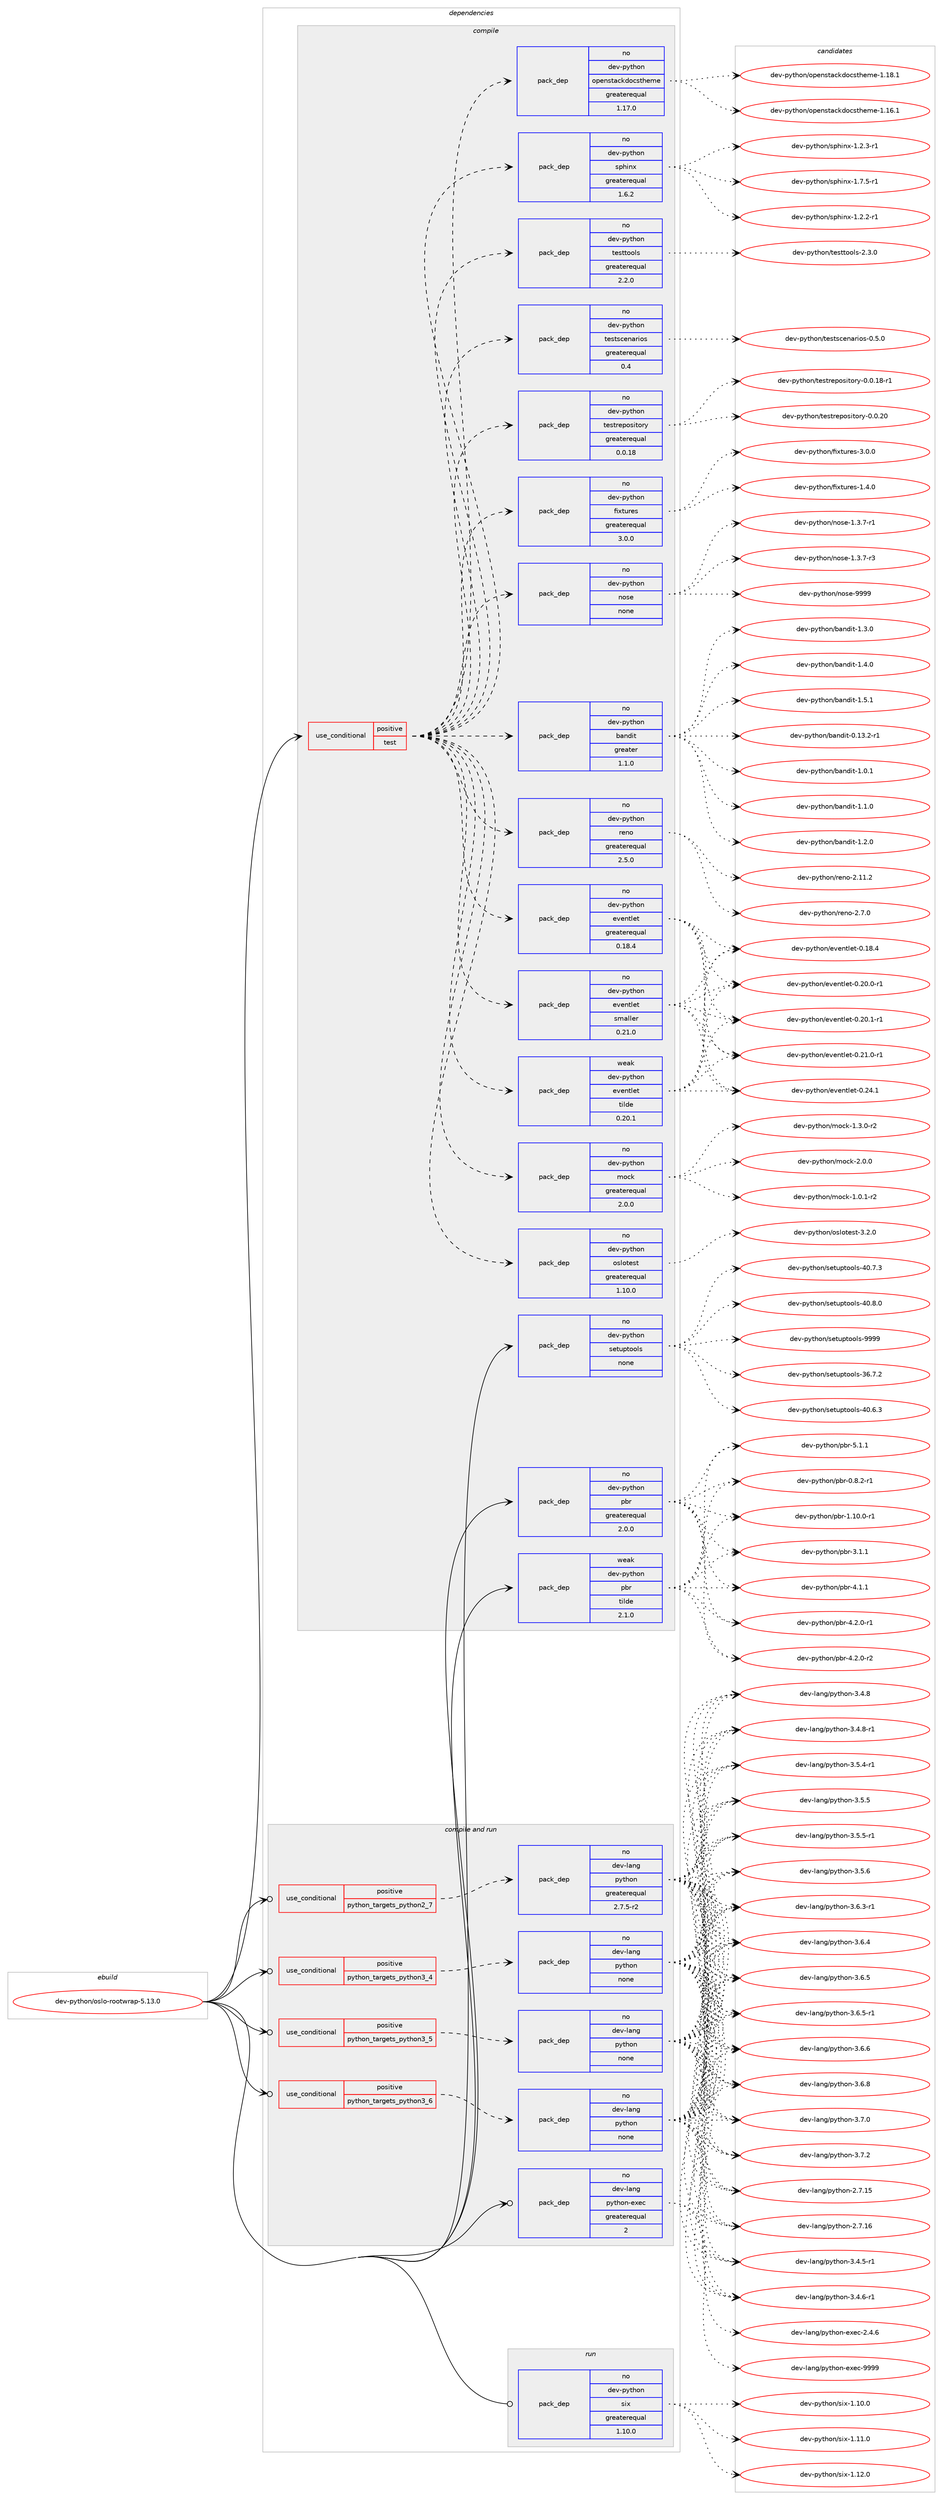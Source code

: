 digraph prolog {

# *************
# Graph options
# *************

newrank=true;
concentrate=true;
compound=true;
graph [rankdir=LR,fontname=Helvetica,fontsize=10,ranksep=1.5];#, ranksep=2.5, nodesep=0.2];
edge  [arrowhead=vee];
node  [fontname=Helvetica,fontsize=10];

# **********
# The ebuild
# **********

subgraph cluster_leftcol {
color=gray;
rank=same;
label=<<i>ebuild</i>>;
id [label="dev-python/oslo-rootwrap-5.13.0", color=red, width=4, href="../dev-python/oslo-rootwrap-5.13.0.svg"];
}

# ****************
# The dependencies
# ****************

subgraph cluster_midcol {
color=gray;
label=<<i>dependencies</i>>;
subgraph cluster_compile {
fillcolor="#eeeeee";
style=filled;
label=<<i>compile</i>>;
subgraph cond378774 {
dependency1423184 [label=<<TABLE BORDER="0" CELLBORDER="1" CELLSPACING="0" CELLPADDING="4"><TR><TD ROWSPAN="3" CELLPADDING="10">use_conditional</TD></TR><TR><TD>positive</TD></TR><TR><TD>test</TD></TR></TABLE>>, shape=none, color=red];
subgraph pack1021131 {
dependency1423185 [label=<<TABLE BORDER="0" CELLBORDER="1" CELLSPACING="0" CELLPADDING="4" WIDTH="220"><TR><TD ROWSPAN="6" CELLPADDING="30">pack_dep</TD></TR><TR><TD WIDTH="110">no</TD></TR><TR><TD>dev-python</TD></TR><TR><TD>fixtures</TD></TR><TR><TD>greaterequal</TD></TR><TR><TD>3.0.0</TD></TR></TABLE>>, shape=none, color=blue];
}
dependency1423184:e -> dependency1423185:w [weight=20,style="dashed",arrowhead="vee"];
subgraph pack1021132 {
dependency1423186 [label=<<TABLE BORDER="0" CELLBORDER="1" CELLSPACING="0" CELLPADDING="4" WIDTH="220"><TR><TD ROWSPAN="6" CELLPADDING="30">pack_dep</TD></TR><TR><TD WIDTH="110">no</TD></TR><TR><TD>dev-python</TD></TR><TR><TD>testrepository</TD></TR><TR><TD>greaterequal</TD></TR><TR><TD>0.0.18</TD></TR></TABLE>>, shape=none, color=blue];
}
dependency1423184:e -> dependency1423186:w [weight=20,style="dashed",arrowhead="vee"];
subgraph pack1021133 {
dependency1423187 [label=<<TABLE BORDER="0" CELLBORDER="1" CELLSPACING="0" CELLPADDING="4" WIDTH="220"><TR><TD ROWSPAN="6" CELLPADDING="30">pack_dep</TD></TR><TR><TD WIDTH="110">no</TD></TR><TR><TD>dev-python</TD></TR><TR><TD>testscenarios</TD></TR><TR><TD>greaterequal</TD></TR><TR><TD>0.4</TD></TR></TABLE>>, shape=none, color=blue];
}
dependency1423184:e -> dependency1423187:w [weight=20,style="dashed",arrowhead="vee"];
subgraph pack1021134 {
dependency1423188 [label=<<TABLE BORDER="0" CELLBORDER="1" CELLSPACING="0" CELLPADDING="4" WIDTH="220"><TR><TD ROWSPAN="6" CELLPADDING="30">pack_dep</TD></TR><TR><TD WIDTH="110">no</TD></TR><TR><TD>dev-python</TD></TR><TR><TD>testtools</TD></TR><TR><TD>greaterequal</TD></TR><TR><TD>2.2.0</TD></TR></TABLE>>, shape=none, color=blue];
}
dependency1423184:e -> dependency1423188:w [weight=20,style="dashed",arrowhead="vee"];
subgraph pack1021135 {
dependency1423189 [label=<<TABLE BORDER="0" CELLBORDER="1" CELLSPACING="0" CELLPADDING="4" WIDTH="220"><TR><TD ROWSPAN="6" CELLPADDING="30">pack_dep</TD></TR><TR><TD WIDTH="110">no</TD></TR><TR><TD>dev-python</TD></TR><TR><TD>sphinx</TD></TR><TR><TD>greaterequal</TD></TR><TR><TD>1.6.2</TD></TR></TABLE>>, shape=none, color=blue];
}
dependency1423184:e -> dependency1423189:w [weight=20,style="dashed",arrowhead="vee"];
subgraph pack1021136 {
dependency1423190 [label=<<TABLE BORDER="0" CELLBORDER="1" CELLSPACING="0" CELLPADDING="4" WIDTH="220"><TR><TD ROWSPAN="6" CELLPADDING="30">pack_dep</TD></TR><TR><TD WIDTH="110">no</TD></TR><TR><TD>dev-python</TD></TR><TR><TD>openstackdocstheme</TD></TR><TR><TD>greaterequal</TD></TR><TR><TD>1.17.0</TD></TR></TABLE>>, shape=none, color=blue];
}
dependency1423184:e -> dependency1423190:w [weight=20,style="dashed",arrowhead="vee"];
subgraph pack1021137 {
dependency1423191 [label=<<TABLE BORDER="0" CELLBORDER="1" CELLSPACING="0" CELLPADDING="4" WIDTH="220"><TR><TD ROWSPAN="6" CELLPADDING="30">pack_dep</TD></TR><TR><TD WIDTH="110">no</TD></TR><TR><TD>dev-python</TD></TR><TR><TD>oslotest</TD></TR><TR><TD>greaterequal</TD></TR><TR><TD>1.10.0</TD></TR></TABLE>>, shape=none, color=blue];
}
dependency1423184:e -> dependency1423191:w [weight=20,style="dashed",arrowhead="vee"];
subgraph pack1021138 {
dependency1423192 [label=<<TABLE BORDER="0" CELLBORDER="1" CELLSPACING="0" CELLPADDING="4" WIDTH="220"><TR><TD ROWSPAN="6" CELLPADDING="30">pack_dep</TD></TR><TR><TD WIDTH="110">no</TD></TR><TR><TD>dev-python</TD></TR><TR><TD>mock</TD></TR><TR><TD>greaterequal</TD></TR><TR><TD>2.0.0</TD></TR></TABLE>>, shape=none, color=blue];
}
dependency1423184:e -> dependency1423192:w [weight=20,style="dashed",arrowhead="vee"];
subgraph pack1021139 {
dependency1423193 [label=<<TABLE BORDER="0" CELLBORDER="1" CELLSPACING="0" CELLPADDING="4" WIDTH="220"><TR><TD ROWSPAN="6" CELLPADDING="30">pack_dep</TD></TR><TR><TD WIDTH="110">no</TD></TR><TR><TD>dev-python</TD></TR><TR><TD>eventlet</TD></TR><TR><TD>greaterequal</TD></TR><TR><TD>0.18.4</TD></TR></TABLE>>, shape=none, color=blue];
}
dependency1423184:e -> dependency1423193:w [weight=20,style="dashed",arrowhead="vee"];
subgraph pack1021140 {
dependency1423194 [label=<<TABLE BORDER="0" CELLBORDER="1" CELLSPACING="0" CELLPADDING="4" WIDTH="220"><TR><TD ROWSPAN="6" CELLPADDING="30">pack_dep</TD></TR><TR><TD WIDTH="110">weak</TD></TR><TR><TD>dev-python</TD></TR><TR><TD>eventlet</TD></TR><TR><TD>tilde</TD></TR><TR><TD>0.20.1</TD></TR></TABLE>>, shape=none, color=blue];
}
dependency1423184:e -> dependency1423194:w [weight=20,style="dashed",arrowhead="vee"];
subgraph pack1021141 {
dependency1423195 [label=<<TABLE BORDER="0" CELLBORDER="1" CELLSPACING="0" CELLPADDING="4" WIDTH="220"><TR><TD ROWSPAN="6" CELLPADDING="30">pack_dep</TD></TR><TR><TD WIDTH="110">no</TD></TR><TR><TD>dev-python</TD></TR><TR><TD>eventlet</TD></TR><TR><TD>smaller</TD></TR><TR><TD>0.21.0</TD></TR></TABLE>>, shape=none, color=blue];
}
dependency1423184:e -> dependency1423195:w [weight=20,style="dashed",arrowhead="vee"];
subgraph pack1021142 {
dependency1423196 [label=<<TABLE BORDER="0" CELLBORDER="1" CELLSPACING="0" CELLPADDING="4" WIDTH="220"><TR><TD ROWSPAN="6" CELLPADDING="30">pack_dep</TD></TR><TR><TD WIDTH="110">no</TD></TR><TR><TD>dev-python</TD></TR><TR><TD>reno</TD></TR><TR><TD>greaterequal</TD></TR><TR><TD>2.5.0</TD></TR></TABLE>>, shape=none, color=blue];
}
dependency1423184:e -> dependency1423196:w [weight=20,style="dashed",arrowhead="vee"];
subgraph pack1021143 {
dependency1423197 [label=<<TABLE BORDER="0" CELLBORDER="1" CELLSPACING="0" CELLPADDING="4" WIDTH="220"><TR><TD ROWSPAN="6" CELLPADDING="30">pack_dep</TD></TR><TR><TD WIDTH="110">no</TD></TR><TR><TD>dev-python</TD></TR><TR><TD>bandit</TD></TR><TR><TD>greater</TD></TR><TR><TD>1.1.0</TD></TR></TABLE>>, shape=none, color=blue];
}
dependency1423184:e -> dependency1423197:w [weight=20,style="dashed",arrowhead="vee"];
subgraph pack1021144 {
dependency1423198 [label=<<TABLE BORDER="0" CELLBORDER="1" CELLSPACING="0" CELLPADDING="4" WIDTH="220"><TR><TD ROWSPAN="6" CELLPADDING="30">pack_dep</TD></TR><TR><TD WIDTH="110">no</TD></TR><TR><TD>dev-python</TD></TR><TR><TD>nose</TD></TR><TR><TD>none</TD></TR><TR><TD></TD></TR></TABLE>>, shape=none, color=blue];
}
dependency1423184:e -> dependency1423198:w [weight=20,style="dashed",arrowhead="vee"];
}
id:e -> dependency1423184:w [weight=20,style="solid",arrowhead="vee"];
subgraph pack1021145 {
dependency1423199 [label=<<TABLE BORDER="0" CELLBORDER="1" CELLSPACING="0" CELLPADDING="4" WIDTH="220"><TR><TD ROWSPAN="6" CELLPADDING="30">pack_dep</TD></TR><TR><TD WIDTH="110">no</TD></TR><TR><TD>dev-python</TD></TR><TR><TD>pbr</TD></TR><TR><TD>greaterequal</TD></TR><TR><TD>2.0.0</TD></TR></TABLE>>, shape=none, color=blue];
}
id:e -> dependency1423199:w [weight=20,style="solid",arrowhead="vee"];
subgraph pack1021146 {
dependency1423200 [label=<<TABLE BORDER="0" CELLBORDER="1" CELLSPACING="0" CELLPADDING="4" WIDTH="220"><TR><TD ROWSPAN="6" CELLPADDING="30">pack_dep</TD></TR><TR><TD WIDTH="110">no</TD></TR><TR><TD>dev-python</TD></TR><TR><TD>setuptools</TD></TR><TR><TD>none</TD></TR><TR><TD></TD></TR></TABLE>>, shape=none, color=blue];
}
id:e -> dependency1423200:w [weight=20,style="solid",arrowhead="vee"];
subgraph pack1021147 {
dependency1423201 [label=<<TABLE BORDER="0" CELLBORDER="1" CELLSPACING="0" CELLPADDING="4" WIDTH="220"><TR><TD ROWSPAN="6" CELLPADDING="30">pack_dep</TD></TR><TR><TD WIDTH="110">weak</TD></TR><TR><TD>dev-python</TD></TR><TR><TD>pbr</TD></TR><TR><TD>tilde</TD></TR><TR><TD>2.1.0</TD></TR></TABLE>>, shape=none, color=blue];
}
id:e -> dependency1423201:w [weight=20,style="solid",arrowhead="vee"];
}
subgraph cluster_compileandrun {
fillcolor="#eeeeee";
style=filled;
label=<<i>compile and run</i>>;
subgraph cond378775 {
dependency1423202 [label=<<TABLE BORDER="0" CELLBORDER="1" CELLSPACING="0" CELLPADDING="4"><TR><TD ROWSPAN="3" CELLPADDING="10">use_conditional</TD></TR><TR><TD>positive</TD></TR><TR><TD>python_targets_python2_7</TD></TR></TABLE>>, shape=none, color=red];
subgraph pack1021148 {
dependency1423203 [label=<<TABLE BORDER="0" CELLBORDER="1" CELLSPACING="0" CELLPADDING="4" WIDTH="220"><TR><TD ROWSPAN="6" CELLPADDING="30">pack_dep</TD></TR><TR><TD WIDTH="110">no</TD></TR><TR><TD>dev-lang</TD></TR><TR><TD>python</TD></TR><TR><TD>greaterequal</TD></TR><TR><TD>2.7.5-r2</TD></TR></TABLE>>, shape=none, color=blue];
}
dependency1423202:e -> dependency1423203:w [weight=20,style="dashed",arrowhead="vee"];
}
id:e -> dependency1423202:w [weight=20,style="solid",arrowhead="odotvee"];
subgraph cond378776 {
dependency1423204 [label=<<TABLE BORDER="0" CELLBORDER="1" CELLSPACING="0" CELLPADDING="4"><TR><TD ROWSPAN="3" CELLPADDING="10">use_conditional</TD></TR><TR><TD>positive</TD></TR><TR><TD>python_targets_python3_4</TD></TR></TABLE>>, shape=none, color=red];
subgraph pack1021149 {
dependency1423205 [label=<<TABLE BORDER="0" CELLBORDER="1" CELLSPACING="0" CELLPADDING="4" WIDTH="220"><TR><TD ROWSPAN="6" CELLPADDING="30">pack_dep</TD></TR><TR><TD WIDTH="110">no</TD></TR><TR><TD>dev-lang</TD></TR><TR><TD>python</TD></TR><TR><TD>none</TD></TR><TR><TD></TD></TR></TABLE>>, shape=none, color=blue];
}
dependency1423204:e -> dependency1423205:w [weight=20,style="dashed",arrowhead="vee"];
}
id:e -> dependency1423204:w [weight=20,style="solid",arrowhead="odotvee"];
subgraph cond378777 {
dependency1423206 [label=<<TABLE BORDER="0" CELLBORDER="1" CELLSPACING="0" CELLPADDING="4"><TR><TD ROWSPAN="3" CELLPADDING="10">use_conditional</TD></TR><TR><TD>positive</TD></TR><TR><TD>python_targets_python3_5</TD></TR></TABLE>>, shape=none, color=red];
subgraph pack1021150 {
dependency1423207 [label=<<TABLE BORDER="0" CELLBORDER="1" CELLSPACING="0" CELLPADDING="4" WIDTH="220"><TR><TD ROWSPAN="6" CELLPADDING="30">pack_dep</TD></TR><TR><TD WIDTH="110">no</TD></TR><TR><TD>dev-lang</TD></TR><TR><TD>python</TD></TR><TR><TD>none</TD></TR><TR><TD></TD></TR></TABLE>>, shape=none, color=blue];
}
dependency1423206:e -> dependency1423207:w [weight=20,style="dashed",arrowhead="vee"];
}
id:e -> dependency1423206:w [weight=20,style="solid",arrowhead="odotvee"];
subgraph cond378778 {
dependency1423208 [label=<<TABLE BORDER="0" CELLBORDER="1" CELLSPACING="0" CELLPADDING="4"><TR><TD ROWSPAN="3" CELLPADDING="10">use_conditional</TD></TR><TR><TD>positive</TD></TR><TR><TD>python_targets_python3_6</TD></TR></TABLE>>, shape=none, color=red];
subgraph pack1021151 {
dependency1423209 [label=<<TABLE BORDER="0" CELLBORDER="1" CELLSPACING="0" CELLPADDING="4" WIDTH="220"><TR><TD ROWSPAN="6" CELLPADDING="30">pack_dep</TD></TR><TR><TD WIDTH="110">no</TD></TR><TR><TD>dev-lang</TD></TR><TR><TD>python</TD></TR><TR><TD>none</TD></TR><TR><TD></TD></TR></TABLE>>, shape=none, color=blue];
}
dependency1423208:e -> dependency1423209:w [weight=20,style="dashed",arrowhead="vee"];
}
id:e -> dependency1423208:w [weight=20,style="solid",arrowhead="odotvee"];
subgraph pack1021152 {
dependency1423210 [label=<<TABLE BORDER="0" CELLBORDER="1" CELLSPACING="0" CELLPADDING="4" WIDTH="220"><TR><TD ROWSPAN="6" CELLPADDING="30">pack_dep</TD></TR><TR><TD WIDTH="110">no</TD></TR><TR><TD>dev-lang</TD></TR><TR><TD>python-exec</TD></TR><TR><TD>greaterequal</TD></TR><TR><TD>2</TD></TR></TABLE>>, shape=none, color=blue];
}
id:e -> dependency1423210:w [weight=20,style="solid",arrowhead="odotvee"];
}
subgraph cluster_run {
fillcolor="#eeeeee";
style=filled;
label=<<i>run</i>>;
subgraph pack1021153 {
dependency1423211 [label=<<TABLE BORDER="0" CELLBORDER="1" CELLSPACING="0" CELLPADDING="4" WIDTH="220"><TR><TD ROWSPAN="6" CELLPADDING="30">pack_dep</TD></TR><TR><TD WIDTH="110">no</TD></TR><TR><TD>dev-python</TD></TR><TR><TD>six</TD></TR><TR><TD>greaterequal</TD></TR><TR><TD>1.10.0</TD></TR></TABLE>>, shape=none, color=blue];
}
id:e -> dependency1423211:w [weight=20,style="solid",arrowhead="odot"];
}
}

# **************
# The candidates
# **************

subgraph cluster_choices {
rank=same;
color=gray;
label=<<i>candidates</i>>;

subgraph choice1021131 {
color=black;
nodesep=1;
choice1001011184511212111610411111047102105120116117114101115454946524648 [label="dev-python/fixtures-1.4.0", color=red, width=4,href="../dev-python/fixtures-1.4.0.svg"];
choice1001011184511212111610411111047102105120116117114101115455146484648 [label="dev-python/fixtures-3.0.0", color=red, width=4,href="../dev-python/fixtures-3.0.0.svg"];
dependency1423185:e -> choice1001011184511212111610411111047102105120116117114101115454946524648:w [style=dotted,weight="100"];
dependency1423185:e -> choice1001011184511212111610411111047102105120116117114101115455146484648:w [style=dotted,weight="100"];
}
subgraph choice1021132 {
color=black;
nodesep=1;
choice1001011184511212111610411111047116101115116114101112111115105116111114121454846484649564511449 [label="dev-python/testrepository-0.0.18-r1", color=red, width=4,href="../dev-python/testrepository-0.0.18-r1.svg"];
choice100101118451121211161041111104711610111511611410111211111510511611111412145484648465048 [label="dev-python/testrepository-0.0.20", color=red, width=4,href="../dev-python/testrepository-0.0.20.svg"];
dependency1423186:e -> choice1001011184511212111610411111047116101115116114101112111115105116111114121454846484649564511449:w [style=dotted,weight="100"];
dependency1423186:e -> choice100101118451121211161041111104711610111511611410111211111510511611111412145484648465048:w [style=dotted,weight="100"];
}
subgraph choice1021133 {
color=black;
nodesep=1;
choice10010111845112121116104111110471161011151161159910111097114105111115454846534648 [label="dev-python/testscenarios-0.5.0", color=red, width=4,href="../dev-python/testscenarios-0.5.0.svg"];
dependency1423187:e -> choice10010111845112121116104111110471161011151161159910111097114105111115454846534648:w [style=dotted,weight="100"];
}
subgraph choice1021134 {
color=black;
nodesep=1;
choice1001011184511212111610411111047116101115116116111111108115455046514648 [label="dev-python/testtools-2.3.0", color=red, width=4,href="../dev-python/testtools-2.3.0.svg"];
dependency1423188:e -> choice1001011184511212111610411111047116101115116116111111108115455046514648:w [style=dotted,weight="100"];
}
subgraph choice1021135 {
color=black;
nodesep=1;
choice10010111845112121116104111110471151121041051101204549465046504511449 [label="dev-python/sphinx-1.2.2-r1", color=red, width=4,href="../dev-python/sphinx-1.2.2-r1.svg"];
choice10010111845112121116104111110471151121041051101204549465046514511449 [label="dev-python/sphinx-1.2.3-r1", color=red, width=4,href="../dev-python/sphinx-1.2.3-r1.svg"];
choice10010111845112121116104111110471151121041051101204549465546534511449 [label="dev-python/sphinx-1.7.5-r1", color=red, width=4,href="../dev-python/sphinx-1.7.5-r1.svg"];
dependency1423189:e -> choice10010111845112121116104111110471151121041051101204549465046504511449:w [style=dotted,weight="100"];
dependency1423189:e -> choice10010111845112121116104111110471151121041051101204549465046514511449:w [style=dotted,weight="100"];
dependency1423189:e -> choice10010111845112121116104111110471151121041051101204549465546534511449:w [style=dotted,weight="100"];
}
subgraph choice1021136 {
color=black;
nodesep=1;
choice100101118451121211161041111104711111210111011511697991071001119911511610410110910145494649544649 [label="dev-python/openstackdocstheme-1.16.1", color=red, width=4,href="../dev-python/openstackdocstheme-1.16.1.svg"];
choice100101118451121211161041111104711111210111011511697991071001119911511610410110910145494649564649 [label="dev-python/openstackdocstheme-1.18.1", color=red, width=4,href="../dev-python/openstackdocstheme-1.18.1.svg"];
dependency1423190:e -> choice100101118451121211161041111104711111210111011511697991071001119911511610410110910145494649544649:w [style=dotted,weight="100"];
dependency1423190:e -> choice100101118451121211161041111104711111210111011511697991071001119911511610410110910145494649564649:w [style=dotted,weight="100"];
}
subgraph choice1021137 {
color=black;
nodesep=1;
choice1001011184511212111610411111047111115108111116101115116455146504648 [label="dev-python/oslotest-3.2.0", color=red, width=4,href="../dev-python/oslotest-3.2.0.svg"];
dependency1423191:e -> choice1001011184511212111610411111047111115108111116101115116455146504648:w [style=dotted,weight="100"];
}
subgraph choice1021138 {
color=black;
nodesep=1;
choice1001011184511212111610411111047109111991074549464846494511450 [label="dev-python/mock-1.0.1-r2", color=red, width=4,href="../dev-python/mock-1.0.1-r2.svg"];
choice1001011184511212111610411111047109111991074549465146484511450 [label="dev-python/mock-1.3.0-r2", color=red, width=4,href="../dev-python/mock-1.3.0-r2.svg"];
choice100101118451121211161041111104710911199107455046484648 [label="dev-python/mock-2.0.0", color=red, width=4,href="../dev-python/mock-2.0.0.svg"];
dependency1423192:e -> choice1001011184511212111610411111047109111991074549464846494511450:w [style=dotted,weight="100"];
dependency1423192:e -> choice1001011184511212111610411111047109111991074549465146484511450:w [style=dotted,weight="100"];
dependency1423192:e -> choice100101118451121211161041111104710911199107455046484648:w [style=dotted,weight="100"];
}
subgraph choice1021139 {
color=black;
nodesep=1;
choice100101118451121211161041111104710111810111011610810111645484649564652 [label="dev-python/eventlet-0.18.4", color=red, width=4,href="../dev-python/eventlet-0.18.4.svg"];
choice1001011184511212111610411111047101118101110116108101116454846504846484511449 [label="dev-python/eventlet-0.20.0-r1", color=red, width=4,href="../dev-python/eventlet-0.20.0-r1.svg"];
choice1001011184511212111610411111047101118101110116108101116454846504846494511449 [label="dev-python/eventlet-0.20.1-r1", color=red, width=4,href="../dev-python/eventlet-0.20.1-r1.svg"];
choice1001011184511212111610411111047101118101110116108101116454846504946484511449 [label="dev-python/eventlet-0.21.0-r1", color=red, width=4,href="../dev-python/eventlet-0.21.0-r1.svg"];
choice100101118451121211161041111104710111810111011610810111645484650524649 [label="dev-python/eventlet-0.24.1", color=red, width=4,href="../dev-python/eventlet-0.24.1.svg"];
dependency1423193:e -> choice100101118451121211161041111104710111810111011610810111645484649564652:w [style=dotted,weight="100"];
dependency1423193:e -> choice1001011184511212111610411111047101118101110116108101116454846504846484511449:w [style=dotted,weight="100"];
dependency1423193:e -> choice1001011184511212111610411111047101118101110116108101116454846504846494511449:w [style=dotted,weight="100"];
dependency1423193:e -> choice1001011184511212111610411111047101118101110116108101116454846504946484511449:w [style=dotted,weight="100"];
dependency1423193:e -> choice100101118451121211161041111104710111810111011610810111645484650524649:w [style=dotted,weight="100"];
}
subgraph choice1021140 {
color=black;
nodesep=1;
choice100101118451121211161041111104710111810111011610810111645484649564652 [label="dev-python/eventlet-0.18.4", color=red, width=4,href="../dev-python/eventlet-0.18.4.svg"];
choice1001011184511212111610411111047101118101110116108101116454846504846484511449 [label="dev-python/eventlet-0.20.0-r1", color=red, width=4,href="../dev-python/eventlet-0.20.0-r1.svg"];
choice1001011184511212111610411111047101118101110116108101116454846504846494511449 [label="dev-python/eventlet-0.20.1-r1", color=red, width=4,href="../dev-python/eventlet-0.20.1-r1.svg"];
choice1001011184511212111610411111047101118101110116108101116454846504946484511449 [label="dev-python/eventlet-0.21.0-r1", color=red, width=4,href="../dev-python/eventlet-0.21.0-r1.svg"];
choice100101118451121211161041111104710111810111011610810111645484650524649 [label="dev-python/eventlet-0.24.1", color=red, width=4,href="../dev-python/eventlet-0.24.1.svg"];
dependency1423194:e -> choice100101118451121211161041111104710111810111011610810111645484649564652:w [style=dotted,weight="100"];
dependency1423194:e -> choice1001011184511212111610411111047101118101110116108101116454846504846484511449:w [style=dotted,weight="100"];
dependency1423194:e -> choice1001011184511212111610411111047101118101110116108101116454846504846494511449:w [style=dotted,weight="100"];
dependency1423194:e -> choice1001011184511212111610411111047101118101110116108101116454846504946484511449:w [style=dotted,weight="100"];
dependency1423194:e -> choice100101118451121211161041111104710111810111011610810111645484650524649:w [style=dotted,weight="100"];
}
subgraph choice1021141 {
color=black;
nodesep=1;
choice100101118451121211161041111104710111810111011610810111645484649564652 [label="dev-python/eventlet-0.18.4", color=red, width=4,href="../dev-python/eventlet-0.18.4.svg"];
choice1001011184511212111610411111047101118101110116108101116454846504846484511449 [label="dev-python/eventlet-0.20.0-r1", color=red, width=4,href="../dev-python/eventlet-0.20.0-r1.svg"];
choice1001011184511212111610411111047101118101110116108101116454846504846494511449 [label="dev-python/eventlet-0.20.1-r1", color=red, width=4,href="../dev-python/eventlet-0.20.1-r1.svg"];
choice1001011184511212111610411111047101118101110116108101116454846504946484511449 [label="dev-python/eventlet-0.21.0-r1", color=red, width=4,href="../dev-python/eventlet-0.21.0-r1.svg"];
choice100101118451121211161041111104710111810111011610810111645484650524649 [label="dev-python/eventlet-0.24.1", color=red, width=4,href="../dev-python/eventlet-0.24.1.svg"];
dependency1423195:e -> choice100101118451121211161041111104710111810111011610810111645484649564652:w [style=dotted,weight="100"];
dependency1423195:e -> choice1001011184511212111610411111047101118101110116108101116454846504846484511449:w [style=dotted,weight="100"];
dependency1423195:e -> choice1001011184511212111610411111047101118101110116108101116454846504846494511449:w [style=dotted,weight="100"];
dependency1423195:e -> choice1001011184511212111610411111047101118101110116108101116454846504946484511449:w [style=dotted,weight="100"];
dependency1423195:e -> choice100101118451121211161041111104710111810111011610810111645484650524649:w [style=dotted,weight="100"];
}
subgraph choice1021142 {
color=black;
nodesep=1;
choice100101118451121211161041111104711410111011145504649494650 [label="dev-python/reno-2.11.2", color=red, width=4,href="../dev-python/reno-2.11.2.svg"];
choice1001011184511212111610411111047114101110111455046554648 [label="dev-python/reno-2.7.0", color=red, width=4,href="../dev-python/reno-2.7.0.svg"];
dependency1423196:e -> choice100101118451121211161041111104711410111011145504649494650:w [style=dotted,weight="100"];
dependency1423196:e -> choice1001011184511212111610411111047114101110111455046554648:w [style=dotted,weight="100"];
}
subgraph choice1021143 {
color=black;
nodesep=1;
choice10010111845112121116104111110479897110100105116454846495146504511449 [label="dev-python/bandit-0.13.2-r1", color=red, width=4,href="../dev-python/bandit-0.13.2-r1.svg"];
choice10010111845112121116104111110479897110100105116454946484649 [label="dev-python/bandit-1.0.1", color=red, width=4,href="../dev-python/bandit-1.0.1.svg"];
choice10010111845112121116104111110479897110100105116454946494648 [label="dev-python/bandit-1.1.0", color=red, width=4,href="../dev-python/bandit-1.1.0.svg"];
choice10010111845112121116104111110479897110100105116454946504648 [label="dev-python/bandit-1.2.0", color=red, width=4,href="../dev-python/bandit-1.2.0.svg"];
choice10010111845112121116104111110479897110100105116454946514648 [label="dev-python/bandit-1.3.0", color=red, width=4,href="../dev-python/bandit-1.3.0.svg"];
choice10010111845112121116104111110479897110100105116454946524648 [label="dev-python/bandit-1.4.0", color=red, width=4,href="../dev-python/bandit-1.4.0.svg"];
choice10010111845112121116104111110479897110100105116454946534649 [label="dev-python/bandit-1.5.1", color=red, width=4,href="../dev-python/bandit-1.5.1.svg"];
dependency1423197:e -> choice10010111845112121116104111110479897110100105116454846495146504511449:w [style=dotted,weight="100"];
dependency1423197:e -> choice10010111845112121116104111110479897110100105116454946484649:w [style=dotted,weight="100"];
dependency1423197:e -> choice10010111845112121116104111110479897110100105116454946494648:w [style=dotted,weight="100"];
dependency1423197:e -> choice10010111845112121116104111110479897110100105116454946504648:w [style=dotted,weight="100"];
dependency1423197:e -> choice10010111845112121116104111110479897110100105116454946514648:w [style=dotted,weight="100"];
dependency1423197:e -> choice10010111845112121116104111110479897110100105116454946524648:w [style=dotted,weight="100"];
dependency1423197:e -> choice10010111845112121116104111110479897110100105116454946534649:w [style=dotted,weight="100"];
}
subgraph choice1021144 {
color=black;
nodesep=1;
choice10010111845112121116104111110471101111151014549465146554511449 [label="dev-python/nose-1.3.7-r1", color=red, width=4,href="../dev-python/nose-1.3.7-r1.svg"];
choice10010111845112121116104111110471101111151014549465146554511451 [label="dev-python/nose-1.3.7-r3", color=red, width=4,href="../dev-python/nose-1.3.7-r3.svg"];
choice10010111845112121116104111110471101111151014557575757 [label="dev-python/nose-9999", color=red, width=4,href="../dev-python/nose-9999.svg"];
dependency1423198:e -> choice10010111845112121116104111110471101111151014549465146554511449:w [style=dotted,weight="100"];
dependency1423198:e -> choice10010111845112121116104111110471101111151014549465146554511451:w [style=dotted,weight="100"];
dependency1423198:e -> choice10010111845112121116104111110471101111151014557575757:w [style=dotted,weight="100"];
}
subgraph choice1021145 {
color=black;
nodesep=1;
choice1001011184511212111610411111047112981144548465646504511449 [label="dev-python/pbr-0.8.2-r1", color=red, width=4,href="../dev-python/pbr-0.8.2-r1.svg"];
choice100101118451121211161041111104711298114454946494846484511449 [label="dev-python/pbr-1.10.0-r1", color=red, width=4,href="../dev-python/pbr-1.10.0-r1.svg"];
choice100101118451121211161041111104711298114455146494649 [label="dev-python/pbr-3.1.1", color=red, width=4,href="../dev-python/pbr-3.1.1.svg"];
choice100101118451121211161041111104711298114455246494649 [label="dev-python/pbr-4.1.1", color=red, width=4,href="../dev-python/pbr-4.1.1.svg"];
choice1001011184511212111610411111047112981144552465046484511449 [label="dev-python/pbr-4.2.0-r1", color=red, width=4,href="../dev-python/pbr-4.2.0-r1.svg"];
choice1001011184511212111610411111047112981144552465046484511450 [label="dev-python/pbr-4.2.0-r2", color=red, width=4,href="../dev-python/pbr-4.2.0-r2.svg"];
choice100101118451121211161041111104711298114455346494649 [label="dev-python/pbr-5.1.1", color=red, width=4,href="../dev-python/pbr-5.1.1.svg"];
dependency1423199:e -> choice1001011184511212111610411111047112981144548465646504511449:w [style=dotted,weight="100"];
dependency1423199:e -> choice100101118451121211161041111104711298114454946494846484511449:w [style=dotted,weight="100"];
dependency1423199:e -> choice100101118451121211161041111104711298114455146494649:w [style=dotted,weight="100"];
dependency1423199:e -> choice100101118451121211161041111104711298114455246494649:w [style=dotted,weight="100"];
dependency1423199:e -> choice1001011184511212111610411111047112981144552465046484511449:w [style=dotted,weight="100"];
dependency1423199:e -> choice1001011184511212111610411111047112981144552465046484511450:w [style=dotted,weight="100"];
dependency1423199:e -> choice100101118451121211161041111104711298114455346494649:w [style=dotted,weight="100"];
}
subgraph choice1021146 {
color=black;
nodesep=1;
choice100101118451121211161041111104711510111611711211611111110811545515446554650 [label="dev-python/setuptools-36.7.2", color=red, width=4,href="../dev-python/setuptools-36.7.2.svg"];
choice100101118451121211161041111104711510111611711211611111110811545524846544651 [label="dev-python/setuptools-40.6.3", color=red, width=4,href="../dev-python/setuptools-40.6.3.svg"];
choice100101118451121211161041111104711510111611711211611111110811545524846554651 [label="dev-python/setuptools-40.7.3", color=red, width=4,href="../dev-python/setuptools-40.7.3.svg"];
choice100101118451121211161041111104711510111611711211611111110811545524846564648 [label="dev-python/setuptools-40.8.0", color=red, width=4,href="../dev-python/setuptools-40.8.0.svg"];
choice10010111845112121116104111110471151011161171121161111111081154557575757 [label="dev-python/setuptools-9999", color=red, width=4,href="../dev-python/setuptools-9999.svg"];
dependency1423200:e -> choice100101118451121211161041111104711510111611711211611111110811545515446554650:w [style=dotted,weight="100"];
dependency1423200:e -> choice100101118451121211161041111104711510111611711211611111110811545524846544651:w [style=dotted,weight="100"];
dependency1423200:e -> choice100101118451121211161041111104711510111611711211611111110811545524846554651:w [style=dotted,weight="100"];
dependency1423200:e -> choice100101118451121211161041111104711510111611711211611111110811545524846564648:w [style=dotted,weight="100"];
dependency1423200:e -> choice10010111845112121116104111110471151011161171121161111111081154557575757:w [style=dotted,weight="100"];
}
subgraph choice1021147 {
color=black;
nodesep=1;
choice1001011184511212111610411111047112981144548465646504511449 [label="dev-python/pbr-0.8.2-r1", color=red, width=4,href="../dev-python/pbr-0.8.2-r1.svg"];
choice100101118451121211161041111104711298114454946494846484511449 [label="dev-python/pbr-1.10.0-r1", color=red, width=4,href="../dev-python/pbr-1.10.0-r1.svg"];
choice100101118451121211161041111104711298114455146494649 [label="dev-python/pbr-3.1.1", color=red, width=4,href="../dev-python/pbr-3.1.1.svg"];
choice100101118451121211161041111104711298114455246494649 [label="dev-python/pbr-4.1.1", color=red, width=4,href="../dev-python/pbr-4.1.1.svg"];
choice1001011184511212111610411111047112981144552465046484511449 [label="dev-python/pbr-4.2.0-r1", color=red, width=4,href="../dev-python/pbr-4.2.0-r1.svg"];
choice1001011184511212111610411111047112981144552465046484511450 [label="dev-python/pbr-4.2.0-r2", color=red, width=4,href="../dev-python/pbr-4.2.0-r2.svg"];
choice100101118451121211161041111104711298114455346494649 [label="dev-python/pbr-5.1.1", color=red, width=4,href="../dev-python/pbr-5.1.1.svg"];
dependency1423201:e -> choice1001011184511212111610411111047112981144548465646504511449:w [style=dotted,weight="100"];
dependency1423201:e -> choice100101118451121211161041111104711298114454946494846484511449:w [style=dotted,weight="100"];
dependency1423201:e -> choice100101118451121211161041111104711298114455146494649:w [style=dotted,weight="100"];
dependency1423201:e -> choice100101118451121211161041111104711298114455246494649:w [style=dotted,weight="100"];
dependency1423201:e -> choice1001011184511212111610411111047112981144552465046484511449:w [style=dotted,weight="100"];
dependency1423201:e -> choice1001011184511212111610411111047112981144552465046484511450:w [style=dotted,weight="100"];
dependency1423201:e -> choice100101118451121211161041111104711298114455346494649:w [style=dotted,weight="100"];
}
subgraph choice1021148 {
color=black;
nodesep=1;
choice10010111845108971101034711212111610411111045504655464953 [label="dev-lang/python-2.7.15", color=red, width=4,href="../dev-lang/python-2.7.15.svg"];
choice10010111845108971101034711212111610411111045504655464954 [label="dev-lang/python-2.7.16", color=red, width=4,href="../dev-lang/python-2.7.16.svg"];
choice1001011184510897110103471121211161041111104551465246534511449 [label="dev-lang/python-3.4.5-r1", color=red, width=4,href="../dev-lang/python-3.4.5-r1.svg"];
choice1001011184510897110103471121211161041111104551465246544511449 [label="dev-lang/python-3.4.6-r1", color=red, width=4,href="../dev-lang/python-3.4.6-r1.svg"];
choice100101118451089711010347112121116104111110455146524656 [label="dev-lang/python-3.4.8", color=red, width=4,href="../dev-lang/python-3.4.8.svg"];
choice1001011184510897110103471121211161041111104551465246564511449 [label="dev-lang/python-3.4.8-r1", color=red, width=4,href="../dev-lang/python-3.4.8-r1.svg"];
choice1001011184510897110103471121211161041111104551465346524511449 [label="dev-lang/python-3.5.4-r1", color=red, width=4,href="../dev-lang/python-3.5.4-r1.svg"];
choice100101118451089711010347112121116104111110455146534653 [label="dev-lang/python-3.5.5", color=red, width=4,href="../dev-lang/python-3.5.5.svg"];
choice1001011184510897110103471121211161041111104551465346534511449 [label="dev-lang/python-3.5.5-r1", color=red, width=4,href="../dev-lang/python-3.5.5-r1.svg"];
choice100101118451089711010347112121116104111110455146534654 [label="dev-lang/python-3.5.6", color=red, width=4,href="../dev-lang/python-3.5.6.svg"];
choice1001011184510897110103471121211161041111104551465446514511449 [label="dev-lang/python-3.6.3-r1", color=red, width=4,href="../dev-lang/python-3.6.3-r1.svg"];
choice100101118451089711010347112121116104111110455146544652 [label="dev-lang/python-3.6.4", color=red, width=4,href="../dev-lang/python-3.6.4.svg"];
choice100101118451089711010347112121116104111110455146544653 [label="dev-lang/python-3.6.5", color=red, width=4,href="../dev-lang/python-3.6.5.svg"];
choice1001011184510897110103471121211161041111104551465446534511449 [label="dev-lang/python-3.6.5-r1", color=red, width=4,href="../dev-lang/python-3.6.5-r1.svg"];
choice100101118451089711010347112121116104111110455146544654 [label="dev-lang/python-3.6.6", color=red, width=4,href="../dev-lang/python-3.6.6.svg"];
choice100101118451089711010347112121116104111110455146544656 [label="dev-lang/python-3.6.8", color=red, width=4,href="../dev-lang/python-3.6.8.svg"];
choice100101118451089711010347112121116104111110455146554648 [label="dev-lang/python-3.7.0", color=red, width=4,href="../dev-lang/python-3.7.0.svg"];
choice100101118451089711010347112121116104111110455146554650 [label="dev-lang/python-3.7.2", color=red, width=4,href="../dev-lang/python-3.7.2.svg"];
dependency1423203:e -> choice10010111845108971101034711212111610411111045504655464953:w [style=dotted,weight="100"];
dependency1423203:e -> choice10010111845108971101034711212111610411111045504655464954:w [style=dotted,weight="100"];
dependency1423203:e -> choice1001011184510897110103471121211161041111104551465246534511449:w [style=dotted,weight="100"];
dependency1423203:e -> choice1001011184510897110103471121211161041111104551465246544511449:w [style=dotted,weight="100"];
dependency1423203:e -> choice100101118451089711010347112121116104111110455146524656:w [style=dotted,weight="100"];
dependency1423203:e -> choice1001011184510897110103471121211161041111104551465246564511449:w [style=dotted,weight="100"];
dependency1423203:e -> choice1001011184510897110103471121211161041111104551465346524511449:w [style=dotted,weight="100"];
dependency1423203:e -> choice100101118451089711010347112121116104111110455146534653:w [style=dotted,weight="100"];
dependency1423203:e -> choice1001011184510897110103471121211161041111104551465346534511449:w [style=dotted,weight="100"];
dependency1423203:e -> choice100101118451089711010347112121116104111110455146534654:w [style=dotted,weight="100"];
dependency1423203:e -> choice1001011184510897110103471121211161041111104551465446514511449:w [style=dotted,weight="100"];
dependency1423203:e -> choice100101118451089711010347112121116104111110455146544652:w [style=dotted,weight="100"];
dependency1423203:e -> choice100101118451089711010347112121116104111110455146544653:w [style=dotted,weight="100"];
dependency1423203:e -> choice1001011184510897110103471121211161041111104551465446534511449:w [style=dotted,weight="100"];
dependency1423203:e -> choice100101118451089711010347112121116104111110455146544654:w [style=dotted,weight="100"];
dependency1423203:e -> choice100101118451089711010347112121116104111110455146544656:w [style=dotted,weight="100"];
dependency1423203:e -> choice100101118451089711010347112121116104111110455146554648:w [style=dotted,weight="100"];
dependency1423203:e -> choice100101118451089711010347112121116104111110455146554650:w [style=dotted,weight="100"];
}
subgraph choice1021149 {
color=black;
nodesep=1;
choice10010111845108971101034711212111610411111045504655464953 [label="dev-lang/python-2.7.15", color=red, width=4,href="../dev-lang/python-2.7.15.svg"];
choice10010111845108971101034711212111610411111045504655464954 [label="dev-lang/python-2.7.16", color=red, width=4,href="../dev-lang/python-2.7.16.svg"];
choice1001011184510897110103471121211161041111104551465246534511449 [label="dev-lang/python-3.4.5-r1", color=red, width=4,href="../dev-lang/python-3.4.5-r1.svg"];
choice1001011184510897110103471121211161041111104551465246544511449 [label="dev-lang/python-3.4.6-r1", color=red, width=4,href="../dev-lang/python-3.4.6-r1.svg"];
choice100101118451089711010347112121116104111110455146524656 [label="dev-lang/python-3.4.8", color=red, width=4,href="../dev-lang/python-3.4.8.svg"];
choice1001011184510897110103471121211161041111104551465246564511449 [label="dev-lang/python-3.4.8-r1", color=red, width=4,href="../dev-lang/python-3.4.8-r1.svg"];
choice1001011184510897110103471121211161041111104551465346524511449 [label="dev-lang/python-3.5.4-r1", color=red, width=4,href="../dev-lang/python-3.5.4-r1.svg"];
choice100101118451089711010347112121116104111110455146534653 [label="dev-lang/python-3.5.5", color=red, width=4,href="../dev-lang/python-3.5.5.svg"];
choice1001011184510897110103471121211161041111104551465346534511449 [label="dev-lang/python-3.5.5-r1", color=red, width=4,href="../dev-lang/python-3.5.5-r1.svg"];
choice100101118451089711010347112121116104111110455146534654 [label="dev-lang/python-3.5.6", color=red, width=4,href="../dev-lang/python-3.5.6.svg"];
choice1001011184510897110103471121211161041111104551465446514511449 [label="dev-lang/python-3.6.3-r1", color=red, width=4,href="../dev-lang/python-3.6.3-r1.svg"];
choice100101118451089711010347112121116104111110455146544652 [label="dev-lang/python-3.6.4", color=red, width=4,href="../dev-lang/python-3.6.4.svg"];
choice100101118451089711010347112121116104111110455146544653 [label="dev-lang/python-3.6.5", color=red, width=4,href="../dev-lang/python-3.6.5.svg"];
choice1001011184510897110103471121211161041111104551465446534511449 [label="dev-lang/python-3.6.5-r1", color=red, width=4,href="../dev-lang/python-3.6.5-r1.svg"];
choice100101118451089711010347112121116104111110455146544654 [label="dev-lang/python-3.6.6", color=red, width=4,href="../dev-lang/python-3.6.6.svg"];
choice100101118451089711010347112121116104111110455146544656 [label="dev-lang/python-3.6.8", color=red, width=4,href="../dev-lang/python-3.6.8.svg"];
choice100101118451089711010347112121116104111110455146554648 [label="dev-lang/python-3.7.0", color=red, width=4,href="../dev-lang/python-3.7.0.svg"];
choice100101118451089711010347112121116104111110455146554650 [label="dev-lang/python-3.7.2", color=red, width=4,href="../dev-lang/python-3.7.2.svg"];
dependency1423205:e -> choice10010111845108971101034711212111610411111045504655464953:w [style=dotted,weight="100"];
dependency1423205:e -> choice10010111845108971101034711212111610411111045504655464954:w [style=dotted,weight="100"];
dependency1423205:e -> choice1001011184510897110103471121211161041111104551465246534511449:w [style=dotted,weight="100"];
dependency1423205:e -> choice1001011184510897110103471121211161041111104551465246544511449:w [style=dotted,weight="100"];
dependency1423205:e -> choice100101118451089711010347112121116104111110455146524656:w [style=dotted,weight="100"];
dependency1423205:e -> choice1001011184510897110103471121211161041111104551465246564511449:w [style=dotted,weight="100"];
dependency1423205:e -> choice1001011184510897110103471121211161041111104551465346524511449:w [style=dotted,weight="100"];
dependency1423205:e -> choice100101118451089711010347112121116104111110455146534653:w [style=dotted,weight="100"];
dependency1423205:e -> choice1001011184510897110103471121211161041111104551465346534511449:w [style=dotted,weight="100"];
dependency1423205:e -> choice100101118451089711010347112121116104111110455146534654:w [style=dotted,weight="100"];
dependency1423205:e -> choice1001011184510897110103471121211161041111104551465446514511449:w [style=dotted,weight="100"];
dependency1423205:e -> choice100101118451089711010347112121116104111110455146544652:w [style=dotted,weight="100"];
dependency1423205:e -> choice100101118451089711010347112121116104111110455146544653:w [style=dotted,weight="100"];
dependency1423205:e -> choice1001011184510897110103471121211161041111104551465446534511449:w [style=dotted,weight="100"];
dependency1423205:e -> choice100101118451089711010347112121116104111110455146544654:w [style=dotted,weight="100"];
dependency1423205:e -> choice100101118451089711010347112121116104111110455146544656:w [style=dotted,weight="100"];
dependency1423205:e -> choice100101118451089711010347112121116104111110455146554648:w [style=dotted,weight="100"];
dependency1423205:e -> choice100101118451089711010347112121116104111110455146554650:w [style=dotted,weight="100"];
}
subgraph choice1021150 {
color=black;
nodesep=1;
choice10010111845108971101034711212111610411111045504655464953 [label="dev-lang/python-2.7.15", color=red, width=4,href="../dev-lang/python-2.7.15.svg"];
choice10010111845108971101034711212111610411111045504655464954 [label="dev-lang/python-2.7.16", color=red, width=4,href="../dev-lang/python-2.7.16.svg"];
choice1001011184510897110103471121211161041111104551465246534511449 [label="dev-lang/python-3.4.5-r1", color=red, width=4,href="../dev-lang/python-3.4.5-r1.svg"];
choice1001011184510897110103471121211161041111104551465246544511449 [label="dev-lang/python-3.4.6-r1", color=red, width=4,href="../dev-lang/python-3.4.6-r1.svg"];
choice100101118451089711010347112121116104111110455146524656 [label="dev-lang/python-3.4.8", color=red, width=4,href="../dev-lang/python-3.4.8.svg"];
choice1001011184510897110103471121211161041111104551465246564511449 [label="dev-lang/python-3.4.8-r1", color=red, width=4,href="../dev-lang/python-3.4.8-r1.svg"];
choice1001011184510897110103471121211161041111104551465346524511449 [label="dev-lang/python-3.5.4-r1", color=red, width=4,href="../dev-lang/python-3.5.4-r1.svg"];
choice100101118451089711010347112121116104111110455146534653 [label="dev-lang/python-3.5.5", color=red, width=4,href="../dev-lang/python-3.5.5.svg"];
choice1001011184510897110103471121211161041111104551465346534511449 [label="dev-lang/python-3.5.5-r1", color=red, width=4,href="../dev-lang/python-3.5.5-r1.svg"];
choice100101118451089711010347112121116104111110455146534654 [label="dev-lang/python-3.5.6", color=red, width=4,href="../dev-lang/python-3.5.6.svg"];
choice1001011184510897110103471121211161041111104551465446514511449 [label="dev-lang/python-3.6.3-r1", color=red, width=4,href="../dev-lang/python-3.6.3-r1.svg"];
choice100101118451089711010347112121116104111110455146544652 [label="dev-lang/python-3.6.4", color=red, width=4,href="../dev-lang/python-3.6.4.svg"];
choice100101118451089711010347112121116104111110455146544653 [label="dev-lang/python-3.6.5", color=red, width=4,href="../dev-lang/python-3.6.5.svg"];
choice1001011184510897110103471121211161041111104551465446534511449 [label="dev-lang/python-3.6.5-r1", color=red, width=4,href="../dev-lang/python-3.6.5-r1.svg"];
choice100101118451089711010347112121116104111110455146544654 [label="dev-lang/python-3.6.6", color=red, width=4,href="../dev-lang/python-3.6.6.svg"];
choice100101118451089711010347112121116104111110455146544656 [label="dev-lang/python-3.6.8", color=red, width=4,href="../dev-lang/python-3.6.8.svg"];
choice100101118451089711010347112121116104111110455146554648 [label="dev-lang/python-3.7.0", color=red, width=4,href="../dev-lang/python-3.7.0.svg"];
choice100101118451089711010347112121116104111110455146554650 [label="dev-lang/python-3.7.2", color=red, width=4,href="../dev-lang/python-3.7.2.svg"];
dependency1423207:e -> choice10010111845108971101034711212111610411111045504655464953:w [style=dotted,weight="100"];
dependency1423207:e -> choice10010111845108971101034711212111610411111045504655464954:w [style=dotted,weight="100"];
dependency1423207:e -> choice1001011184510897110103471121211161041111104551465246534511449:w [style=dotted,weight="100"];
dependency1423207:e -> choice1001011184510897110103471121211161041111104551465246544511449:w [style=dotted,weight="100"];
dependency1423207:e -> choice100101118451089711010347112121116104111110455146524656:w [style=dotted,weight="100"];
dependency1423207:e -> choice1001011184510897110103471121211161041111104551465246564511449:w [style=dotted,weight="100"];
dependency1423207:e -> choice1001011184510897110103471121211161041111104551465346524511449:w [style=dotted,weight="100"];
dependency1423207:e -> choice100101118451089711010347112121116104111110455146534653:w [style=dotted,weight="100"];
dependency1423207:e -> choice1001011184510897110103471121211161041111104551465346534511449:w [style=dotted,weight="100"];
dependency1423207:e -> choice100101118451089711010347112121116104111110455146534654:w [style=dotted,weight="100"];
dependency1423207:e -> choice1001011184510897110103471121211161041111104551465446514511449:w [style=dotted,weight="100"];
dependency1423207:e -> choice100101118451089711010347112121116104111110455146544652:w [style=dotted,weight="100"];
dependency1423207:e -> choice100101118451089711010347112121116104111110455146544653:w [style=dotted,weight="100"];
dependency1423207:e -> choice1001011184510897110103471121211161041111104551465446534511449:w [style=dotted,weight="100"];
dependency1423207:e -> choice100101118451089711010347112121116104111110455146544654:w [style=dotted,weight="100"];
dependency1423207:e -> choice100101118451089711010347112121116104111110455146544656:w [style=dotted,weight="100"];
dependency1423207:e -> choice100101118451089711010347112121116104111110455146554648:w [style=dotted,weight="100"];
dependency1423207:e -> choice100101118451089711010347112121116104111110455146554650:w [style=dotted,weight="100"];
}
subgraph choice1021151 {
color=black;
nodesep=1;
choice10010111845108971101034711212111610411111045504655464953 [label="dev-lang/python-2.7.15", color=red, width=4,href="../dev-lang/python-2.7.15.svg"];
choice10010111845108971101034711212111610411111045504655464954 [label="dev-lang/python-2.7.16", color=red, width=4,href="../dev-lang/python-2.7.16.svg"];
choice1001011184510897110103471121211161041111104551465246534511449 [label="dev-lang/python-3.4.5-r1", color=red, width=4,href="../dev-lang/python-3.4.5-r1.svg"];
choice1001011184510897110103471121211161041111104551465246544511449 [label="dev-lang/python-3.4.6-r1", color=red, width=4,href="../dev-lang/python-3.4.6-r1.svg"];
choice100101118451089711010347112121116104111110455146524656 [label="dev-lang/python-3.4.8", color=red, width=4,href="../dev-lang/python-3.4.8.svg"];
choice1001011184510897110103471121211161041111104551465246564511449 [label="dev-lang/python-3.4.8-r1", color=red, width=4,href="../dev-lang/python-3.4.8-r1.svg"];
choice1001011184510897110103471121211161041111104551465346524511449 [label="dev-lang/python-3.5.4-r1", color=red, width=4,href="../dev-lang/python-3.5.4-r1.svg"];
choice100101118451089711010347112121116104111110455146534653 [label="dev-lang/python-3.5.5", color=red, width=4,href="../dev-lang/python-3.5.5.svg"];
choice1001011184510897110103471121211161041111104551465346534511449 [label="dev-lang/python-3.5.5-r1", color=red, width=4,href="../dev-lang/python-3.5.5-r1.svg"];
choice100101118451089711010347112121116104111110455146534654 [label="dev-lang/python-3.5.6", color=red, width=4,href="../dev-lang/python-3.5.6.svg"];
choice1001011184510897110103471121211161041111104551465446514511449 [label="dev-lang/python-3.6.3-r1", color=red, width=4,href="../dev-lang/python-3.6.3-r1.svg"];
choice100101118451089711010347112121116104111110455146544652 [label="dev-lang/python-3.6.4", color=red, width=4,href="../dev-lang/python-3.6.4.svg"];
choice100101118451089711010347112121116104111110455146544653 [label="dev-lang/python-3.6.5", color=red, width=4,href="../dev-lang/python-3.6.5.svg"];
choice1001011184510897110103471121211161041111104551465446534511449 [label="dev-lang/python-3.6.5-r1", color=red, width=4,href="../dev-lang/python-3.6.5-r1.svg"];
choice100101118451089711010347112121116104111110455146544654 [label="dev-lang/python-3.6.6", color=red, width=4,href="../dev-lang/python-3.6.6.svg"];
choice100101118451089711010347112121116104111110455146544656 [label="dev-lang/python-3.6.8", color=red, width=4,href="../dev-lang/python-3.6.8.svg"];
choice100101118451089711010347112121116104111110455146554648 [label="dev-lang/python-3.7.0", color=red, width=4,href="../dev-lang/python-3.7.0.svg"];
choice100101118451089711010347112121116104111110455146554650 [label="dev-lang/python-3.7.2", color=red, width=4,href="../dev-lang/python-3.7.2.svg"];
dependency1423209:e -> choice10010111845108971101034711212111610411111045504655464953:w [style=dotted,weight="100"];
dependency1423209:e -> choice10010111845108971101034711212111610411111045504655464954:w [style=dotted,weight="100"];
dependency1423209:e -> choice1001011184510897110103471121211161041111104551465246534511449:w [style=dotted,weight="100"];
dependency1423209:e -> choice1001011184510897110103471121211161041111104551465246544511449:w [style=dotted,weight="100"];
dependency1423209:e -> choice100101118451089711010347112121116104111110455146524656:w [style=dotted,weight="100"];
dependency1423209:e -> choice1001011184510897110103471121211161041111104551465246564511449:w [style=dotted,weight="100"];
dependency1423209:e -> choice1001011184510897110103471121211161041111104551465346524511449:w [style=dotted,weight="100"];
dependency1423209:e -> choice100101118451089711010347112121116104111110455146534653:w [style=dotted,weight="100"];
dependency1423209:e -> choice1001011184510897110103471121211161041111104551465346534511449:w [style=dotted,weight="100"];
dependency1423209:e -> choice100101118451089711010347112121116104111110455146534654:w [style=dotted,weight="100"];
dependency1423209:e -> choice1001011184510897110103471121211161041111104551465446514511449:w [style=dotted,weight="100"];
dependency1423209:e -> choice100101118451089711010347112121116104111110455146544652:w [style=dotted,weight="100"];
dependency1423209:e -> choice100101118451089711010347112121116104111110455146544653:w [style=dotted,weight="100"];
dependency1423209:e -> choice1001011184510897110103471121211161041111104551465446534511449:w [style=dotted,weight="100"];
dependency1423209:e -> choice100101118451089711010347112121116104111110455146544654:w [style=dotted,weight="100"];
dependency1423209:e -> choice100101118451089711010347112121116104111110455146544656:w [style=dotted,weight="100"];
dependency1423209:e -> choice100101118451089711010347112121116104111110455146554648:w [style=dotted,weight="100"];
dependency1423209:e -> choice100101118451089711010347112121116104111110455146554650:w [style=dotted,weight="100"];
}
subgraph choice1021152 {
color=black;
nodesep=1;
choice1001011184510897110103471121211161041111104510112010199455046524654 [label="dev-lang/python-exec-2.4.6", color=red, width=4,href="../dev-lang/python-exec-2.4.6.svg"];
choice10010111845108971101034711212111610411111045101120101994557575757 [label="dev-lang/python-exec-9999", color=red, width=4,href="../dev-lang/python-exec-9999.svg"];
dependency1423210:e -> choice1001011184510897110103471121211161041111104510112010199455046524654:w [style=dotted,weight="100"];
dependency1423210:e -> choice10010111845108971101034711212111610411111045101120101994557575757:w [style=dotted,weight="100"];
}
subgraph choice1021153 {
color=black;
nodesep=1;
choice100101118451121211161041111104711510512045494649484648 [label="dev-python/six-1.10.0", color=red, width=4,href="../dev-python/six-1.10.0.svg"];
choice100101118451121211161041111104711510512045494649494648 [label="dev-python/six-1.11.0", color=red, width=4,href="../dev-python/six-1.11.0.svg"];
choice100101118451121211161041111104711510512045494649504648 [label="dev-python/six-1.12.0", color=red, width=4,href="../dev-python/six-1.12.0.svg"];
dependency1423211:e -> choice100101118451121211161041111104711510512045494649484648:w [style=dotted,weight="100"];
dependency1423211:e -> choice100101118451121211161041111104711510512045494649494648:w [style=dotted,weight="100"];
dependency1423211:e -> choice100101118451121211161041111104711510512045494649504648:w [style=dotted,weight="100"];
}
}

}

